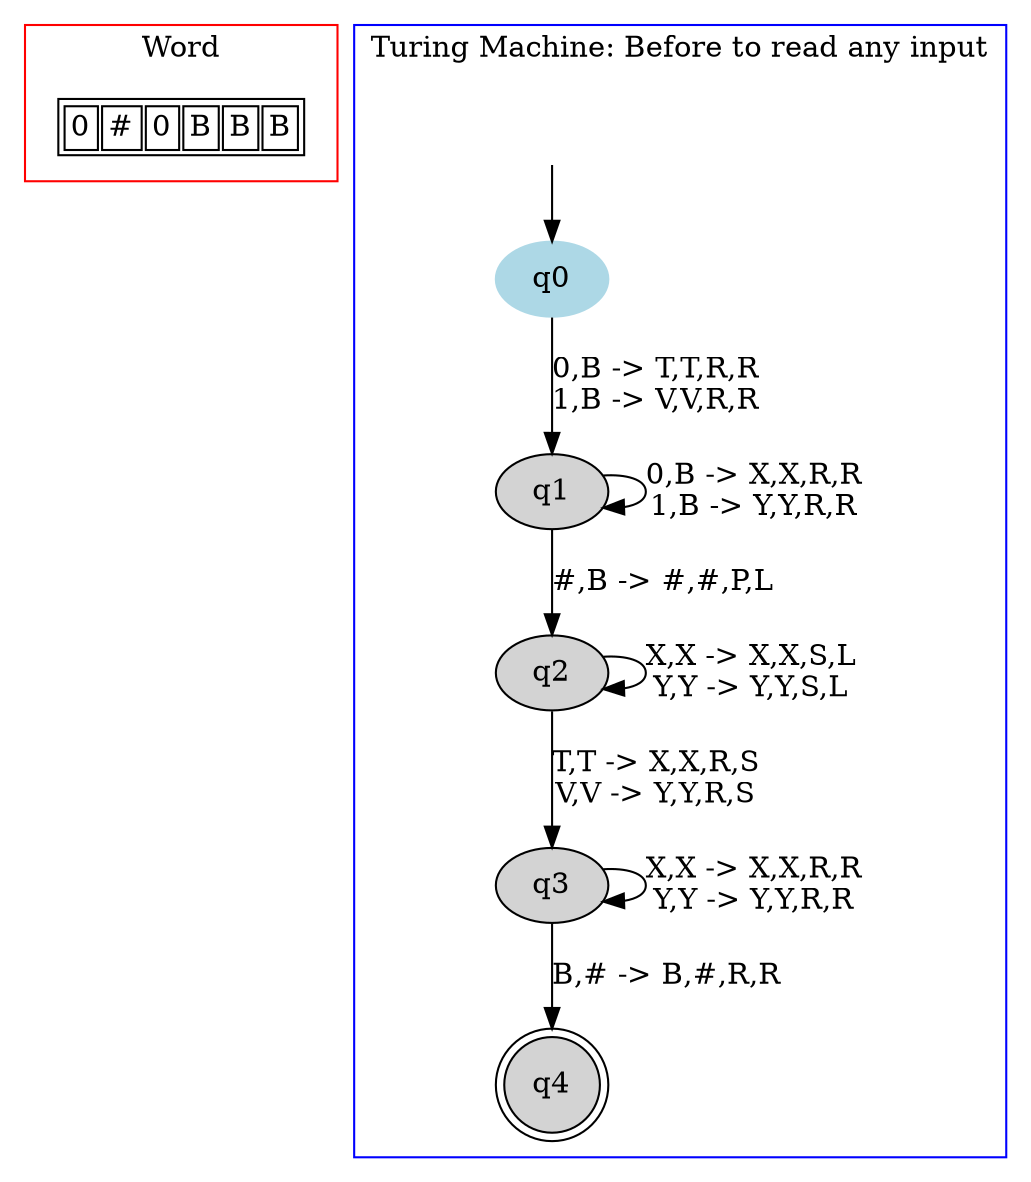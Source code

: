 digraph G {
	subgraph cluster_0 {
		node [shape=plaintext];

struct1 [label=<<TABLE>
<TR>
<TD><FONT>0</FONT></TD>
<TD><FONT>#</FONT></TD>
<TD><FONT>0</FONT></TD>
<TD><FONT>B</FONT></TD>
<TD><FONT>B</FONT></TD>
<TD><FONT>B</FONT></TD>
</TR>
</TABLE>>];
label = "Word";
color=red;
}
	subgraph cluster_1 {
		node [style=filled];
		label = "Turing Machine: Before to read any input"
		color=blue;

		q0 [color="lightblue"];
		q1;
		q2;
		q3;
		q4 [shape="doublecircle"];
		q0->q1[label="0,B -> T,T,R,R
1,B -> V,V,R,R"];
		q1->q1[label="0,B -> X,X,R,R
1,B -> Y,Y,R,R"];
		q1->q2[label="#,B -> #,#,P,L"];
		q2->q2[label="X,X -> X,X,S,L
Y,Y -> Y,Y,S,L"];
		q2->q3[label="T,T -> X,X,R,S
V,V -> Y,Y,R,S"];
		q3->q3[label="X,X -> X,X,R,R
Y,Y -> Y,Y,R,R"];
		q3->q4[label="B,# -> B,#,R,R"];
x [color=white, label=""];		x->q0	}

}
